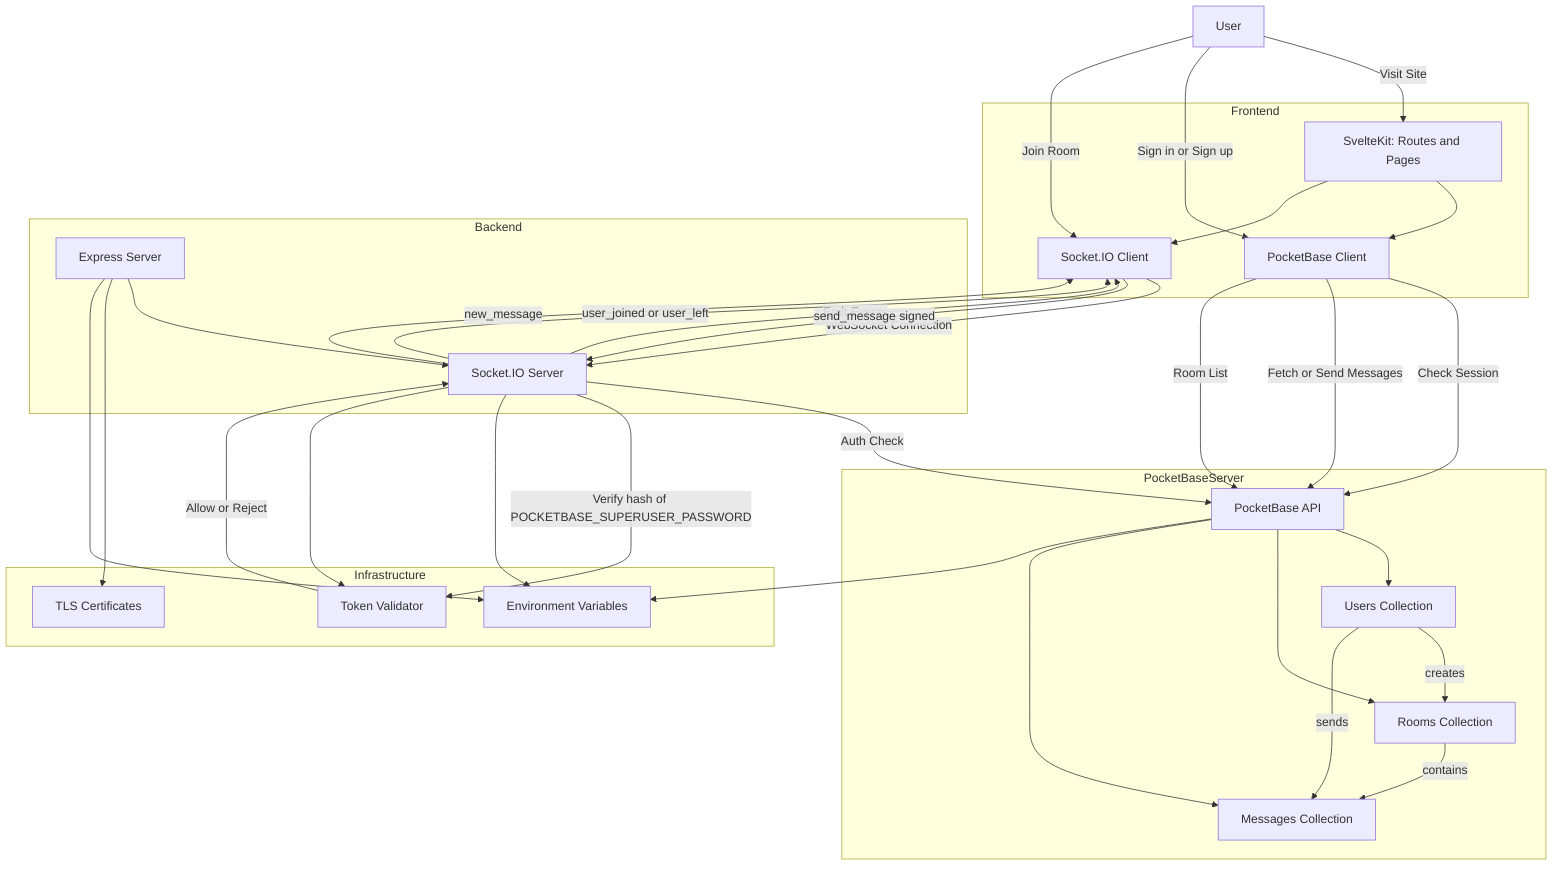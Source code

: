 graph TD

User[User] -->|Visit Site| SvelteKit

subgraph Frontend
    SvelteKit[SvelteKit: Routes and Pages]
    SocketClient[Socket.IO Client]
    PBClient[PocketBase Client]
end

User -->|Sign in or Sign up| PBClient
User -->|Join Room| SocketClient
SvelteKit --> PBClient
SvelteKit --> SocketClient

PBClient -->|Check Session| PocketBase
PBClient -->|Fetch or Send Messages| PocketBase
PBClient -->|Room List| PocketBase

subgraph Backend
    Express[Express Server]
    SocketServer[Socket.IO Server]
    Express --> SocketServer
end

SocketClient -->|WebSocket Connection| SocketServer
SocketServer -->|Auth Check| PocketBase
SocketServer -->|Emit Events| SocketClient

SocketClient -->|send_message signed| SocketServer
SocketServer -->|Verify hash of POCKETBASE_SUPERUSER_PASSWORD| EnvCheck[Token Validator]
EnvCheck -->|Allow or Reject| SocketServer

subgraph PocketBaseServer
    PocketBase[PocketBase API]
    PBUsers[Users Collection]
    PBRooms[Rooms Collection]
    PBMessages[Messages Collection]
end

PocketBase --> PBUsers
PocketBase --> PBRooms
PocketBase --> PBMessages

PBUsers -->|creates| PBRooms
PBUsers -->|sends| PBMessages
PBRooms -->|contains| PBMessages

SocketServer -->|user_joined or user_left| SocketClient
SocketServer -->|new_message| SocketClient

subgraph Infrastructure
    TLSCerts[TLS Certificates]
    EnvVars[Environment Variables]
    EnvCheck[Token Validator]
    Express --> TLSCerts
    Express --> EnvVars
    PocketBase --> EnvVars
    SocketServer --> EnvVars
    SocketServer --> EnvCheck
end